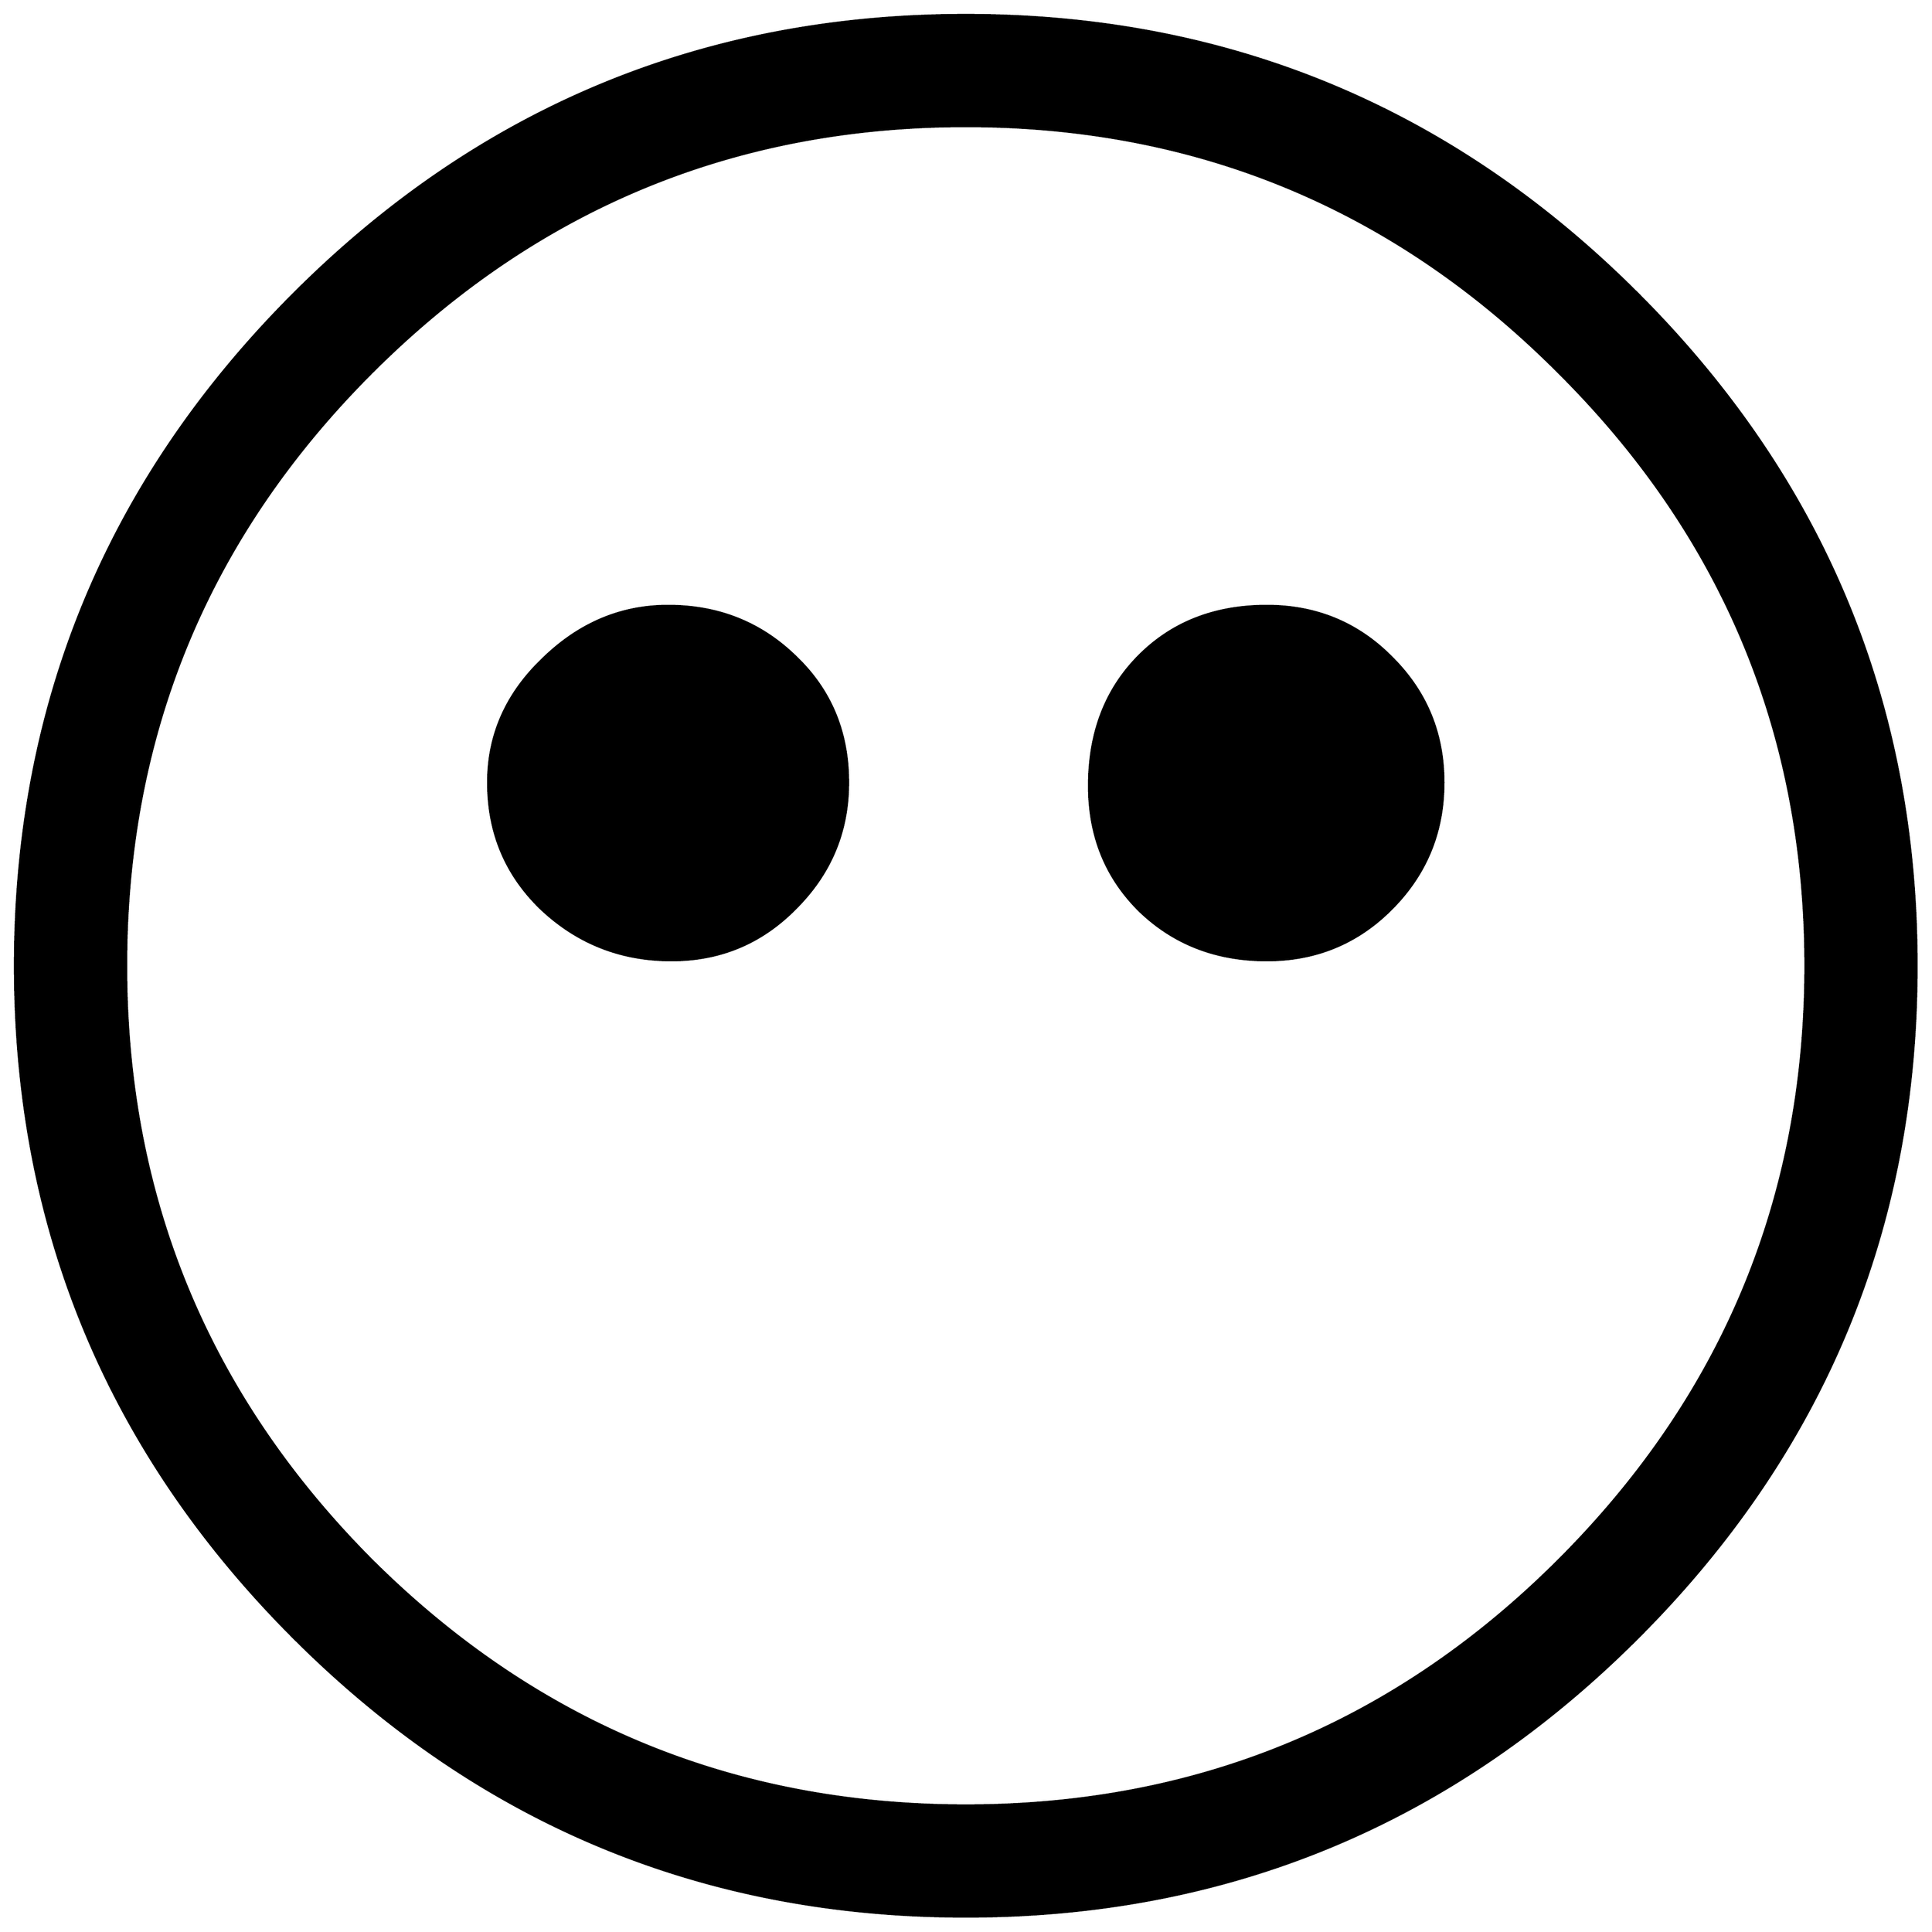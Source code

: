 


\begin{tikzpicture}[y=0.80pt, x=0.80pt, yscale=-1.0, xscale=1.0, inner sep=0pt, outer sep=0pt]
\begin{scope}[shift={(100.0,1706.0)},nonzero rule]
  \path[draw=.,fill=.,line width=1.600pt] (1794.0,-582.0) ..
    controls (1794.0,-346.0) and (1710.333,-144.333) ..
    (1543.0,23.0) .. controls (1375.667,190.333) and (1174.0,274.0)
    .. (938.0,274.0) .. controls (702.0,274.0) and (500.333,190.333)
    .. (333.0,23.0) .. controls (165.667,-144.333) and (82.0,-346.0)
    .. (82.0,-582.0) .. controls (82.0,-818.0) and
    (165.667,-1019.667) .. (333.0,-1187.0) .. controls
    (500.333,-1354.333) and (702.0,-1438.0) .. (938.0,-1438.0) ..
    controls (1174.0,-1438.0) and (1375.667,-1354.333) ..
    (1543.0,-1187.0) .. controls (1710.333,-1019.667) and
    (1794.0,-818.0) .. (1794.0,-582.0) -- cycle(1694.0,-582.0)
    .. controls (1694.0,-790.667) and (1620.0,-968.667) ..
    (1472.0,-1116.0) .. controls (1324.667,-1264.0) and
    (1146.667,-1338.0) .. (938.0,-1338.0) .. controls
    (729.333,-1338.0) and (551.0,-1264.0) .. (403.0,-1116.0) ..
    controls (255.667,-968.667) and (182.0,-790.667) .. (182.0,-582.0)
    .. controls (182.0,-373.333) and (255.667,-195.0) ..
    (403.0,-47.0) .. controls (551.0,100.333) and (729.333,174.0) ..
    (938.0,174.0) .. controls (1146.667,174.0) and (1324.667,100.333)
    .. (1472.0,-47.0) .. controls (1620.0,-195.0) and
    (1694.0,-373.333) .. (1694.0,-582.0) -- cycle(1368.0,-747.0)
    .. controls (1368.0,-702.333) and (1352.333,-664.333) ..
    (1321.0,-633.0) .. controls (1290.333,-602.333) and
    (1253.0,-587.0) .. (1209.0,-587.0) .. controls
    (1163.667,-587.0) and (1125.667,-601.667) .. (1095.0,-631.0) ..
    controls (1064.333,-661.0) and (1049.0,-698.667) ..
    (1049.0,-744.0) .. controls (1049.0,-791.333) and
    (1063.667,-830.0) .. (1093.0,-860.0) .. controls
    (1123.0,-890.667) and (1161.667,-906.0) .. (1209.0,-906.0) ..
    controls (1253.667,-906.0) and (1291.333,-890.333) ..
    (1322.0,-859.0) .. controls (1352.667,-828.333) and
    (1368.0,-791.0) .. (1368.0,-747.0) -- cycle(832.0,-747.0) ..
    controls (832.0,-703.0) and (816.333,-665.333) .. (785.0,-634.0)
    .. controls (754.333,-602.667) and (717.0,-587.0) ..
    (673.0,-587.0) .. controls (627.667,-587.0) and (588.667,-602.333)
    .. (556.0,-633.0) .. controls (524.0,-663.667) and
    (508.0,-701.667) .. (508.0,-747.0) .. controls (508.0,-789.667)
    and (524.333,-826.667) .. (557.0,-858.0) .. controls
    (589.667,-890.0) and (627.333,-906.0) .. (670.0,-906.0) ..
    controls (715.333,-906.0) and (753.667,-890.667) .. (785.0,-860.0)
    .. controls (816.333,-830.0) and (832.0,-792.333) ..
    (832.0,-747.0) -- cycle;
\end{scope}

\end{tikzpicture}

